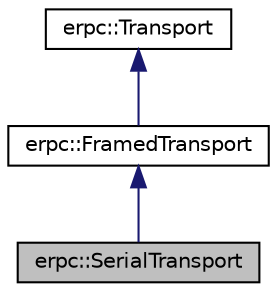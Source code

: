 digraph "erpc::SerialTransport"
{
  edge [fontname="Helvetica",fontsize="10",labelfontname="Helvetica",labelfontsize="10"];
  node [fontname="Helvetica",fontsize="10",shape=record];
  Node1 [label="erpc::SerialTransport",height=0.2,width=0.4,color="black", fillcolor="grey75", style="filled", fontcolor="black"];
  Node2 -> Node1 [dir="back",color="midnightblue",fontsize="10",style="solid",fontname="Helvetica"];
  Node2 [label="erpc::FramedTransport",height=0.2,width=0.4,color="black", fillcolor="white", style="filled",URL="$classerpc_1_1_framed_transport.html",tooltip="Base class for framed transport layers. "];
  Node3 -> Node2 [dir="back",color="midnightblue",fontsize="10",style="solid",fontname="Helvetica"];
  Node3 [label="erpc::Transport",height=0.2,width=0.4,color="black", fillcolor="white", style="filled",URL="$classerpc_1_1_transport.html",tooltip="Abstract interface for transport layer. "];
}
